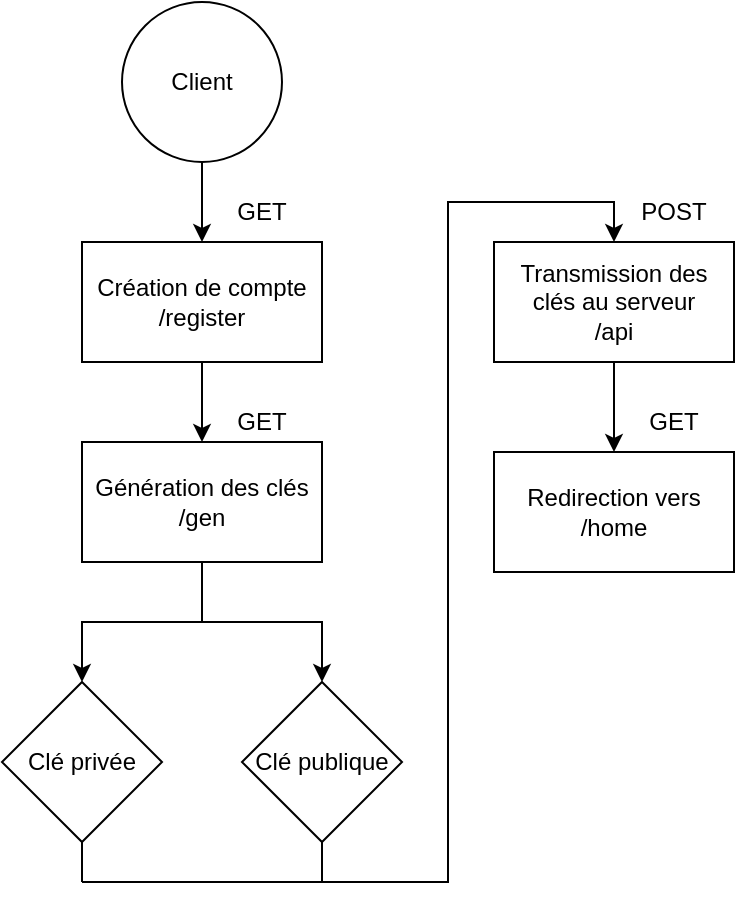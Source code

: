 <mxfile version="20.8.10" type="device"><diagram name="Page-1" id="OipLy7nlIqxTXy3K7Zh_"><mxGraphModel dx="1185" dy="640" grid="0" gridSize="10" guides="1" tooltips="1" connect="1" arrows="1" fold="1" page="1" pageScale="1" pageWidth="827" pageHeight="1169" math="0" shadow="0"><root><mxCell id="0"/><mxCell id="1" parent="0"/><mxCell id="6wa3nZCyruGAfoFyzpZr-4" style="edgeStyle=orthogonalEdgeStyle;rounded=0;orthogonalLoop=1;jettySize=auto;html=1;exitX=0.5;exitY=1;exitDx=0;exitDy=0;entryX=0.5;entryY=0;entryDx=0;entryDy=0;" edge="1" parent="1" source="6wa3nZCyruGAfoFyzpZr-2" target="6wa3nZCyruGAfoFyzpZr-3"><mxGeometry relative="1" as="geometry"/></mxCell><mxCell id="6wa3nZCyruGAfoFyzpZr-2" value="Client" style="ellipse;whiteSpace=wrap;html=1;aspect=fixed;" vertex="1" parent="1"><mxGeometry x="374" y="80" width="80" height="80" as="geometry"/></mxCell><mxCell id="6wa3nZCyruGAfoFyzpZr-6" style="edgeStyle=orthogonalEdgeStyle;rounded=0;orthogonalLoop=1;jettySize=auto;html=1;exitX=0.5;exitY=1;exitDx=0;exitDy=0;entryX=0.5;entryY=0;entryDx=0;entryDy=0;" edge="1" parent="1" source="6wa3nZCyruGAfoFyzpZr-3" target="6wa3nZCyruGAfoFyzpZr-5"><mxGeometry relative="1" as="geometry"/></mxCell><mxCell id="6wa3nZCyruGAfoFyzpZr-3" value="Création de compte&lt;br&gt;/register" style="rounded=0;whiteSpace=wrap;html=1;" vertex="1" parent="1"><mxGeometry x="354" y="200" width="120" height="60" as="geometry"/></mxCell><mxCell id="6wa3nZCyruGAfoFyzpZr-9" style="edgeStyle=orthogonalEdgeStyle;rounded=0;orthogonalLoop=1;jettySize=auto;html=1;exitX=0.5;exitY=1;exitDx=0;exitDy=0;entryX=0.5;entryY=0;entryDx=0;entryDy=0;" edge="1" parent="1" source="6wa3nZCyruGAfoFyzpZr-5" target="6wa3nZCyruGAfoFyzpZr-7"><mxGeometry relative="1" as="geometry"/></mxCell><mxCell id="6wa3nZCyruGAfoFyzpZr-10" style="edgeStyle=orthogonalEdgeStyle;rounded=0;orthogonalLoop=1;jettySize=auto;html=1;exitX=0.5;exitY=1;exitDx=0;exitDy=0;entryX=0.5;entryY=0;entryDx=0;entryDy=0;" edge="1" parent="1" source="6wa3nZCyruGAfoFyzpZr-5" target="6wa3nZCyruGAfoFyzpZr-8"><mxGeometry relative="1" as="geometry"/></mxCell><mxCell id="6wa3nZCyruGAfoFyzpZr-5" value="Génération des clés&lt;br&gt;/gen" style="rounded=0;whiteSpace=wrap;html=1;" vertex="1" parent="1"><mxGeometry x="354" y="300" width="120" height="60" as="geometry"/></mxCell><mxCell id="6wa3nZCyruGAfoFyzpZr-7" value="Clé privée" style="rhombus;whiteSpace=wrap;html=1;" vertex="1" parent="1"><mxGeometry x="314" y="420" width="80" height="80" as="geometry"/></mxCell><mxCell id="6wa3nZCyruGAfoFyzpZr-14" style="edgeStyle=orthogonalEdgeStyle;rounded=0;orthogonalLoop=1;jettySize=auto;html=1;exitX=0.5;exitY=1;exitDx=0;exitDy=0;entryX=0.5;entryY=0;entryDx=0;entryDy=0;" edge="1" parent="1" source="6wa3nZCyruGAfoFyzpZr-8" target="6wa3nZCyruGAfoFyzpZr-11"><mxGeometry relative="1" as="geometry"/></mxCell><mxCell id="6wa3nZCyruGAfoFyzpZr-8" value="Clé publique" style="rhombus;whiteSpace=wrap;html=1;" vertex="1" parent="1"><mxGeometry x="434" y="420" width="80" height="80" as="geometry"/></mxCell><mxCell id="6wa3nZCyruGAfoFyzpZr-19" style="edgeStyle=orthogonalEdgeStyle;rounded=0;orthogonalLoop=1;jettySize=auto;html=1;exitX=0.5;exitY=1;exitDx=0;exitDy=0;entryX=0.5;entryY=0;entryDx=0;entryDy=0;" edge="1" parent="1" source="6wa3nZCyruGAfoFyzpZr-11" target="6wa3nZCyruGAfoFyzpZr-18"><mxGeometry relative="1" as="geometry"/></mxCell><mxCell id="6wa3nZCyruGAfoFyzpZr-11" value="Transmission des clés au serveur&lt;br&gt;/api" style="rounded=0;whiteSpace=wrap;html=1;" vertex="1" parent="1"><mxGeometry x="560" y="200" width="120" height="60" as="geometry"/></mxCell><mxCell id="6wa3nZCyruGAfoFyzpZr-15" value="GET" style="text;html=1;strokeColor=none;fillColor=none;align=center;verticalAlign=middle;whiteSpace=wrap;rounded=0;" vertex="1" parent="1"><mxGeometry x="414" y="170" width="60" height="30" as="geometry"/></mxCell><mxCell id="6wa3nZCyruGAfoFyzpZr-16" value="GET" style="text;html=1;strokeColor=none;fillColor=none;align=center;verticalAlign=middle;whiteSpace=wrap;rounded=0;" vertex="1" parent="1"><mxGeometry x="414" y="275" width="60" height="30" as="geometry"/></mxCell><mxCell id="6wa3nZCyruGAfoFyzpZr-17" value="POST" style="text;html=1;strokeColor=none;fillColor=none;align=center;verticalAlign=middle;whiteSpace=wrap;rounded=0;" vertex="1" parent="1"><mxGeometry x="620" y="170" width="60" height="30" as="geometry"/></mxCell><mxCell id="6wa3nZCyruGAfoFyzpZr-18" value="Redirection vers /home" style="rounded=0;whiteSpace=wrap;html=1;" vertex="1" parent="1"><mxGeometry x="560" y="305" width="120" height="60" as="geometry"/></mxCell><mxCell id="6wa3nZCyruGAfoFyzpZr-21" value="" style="endArrow=none;html=1;rounded=0;" edge="1" parent="1"><mxGeometry width="50" height="50" relative="1" as="geometry"><mxPoint x="354" y="520" as="sourcePoint"/><mxPoint x="480" y="520" as="targetPoint"/></mxGeometry></mxCell><mxCell id="6wa3nZCyruGAfoFyzpZr-22" value="" style="endArrow=none;html=1;rounded=0;" edge="1" parent="1"><mxGeometry width="50" height="50" relative="1" as="geometry"><mxPoint x="354" y="500" as="sourcePoint"/><mxPoint x="354" y="520" as="targetPoint"/></mxGeometry></mxCell><mxCell id="6wa3nZCyruGAfoFyzpZr-24" value="GET" style="text;html=1;strokeColor=none;fillColor=none;align=center;verticalAlign=middle;whiteSpace=wrap;rounded=0;" vertex="1" parent="1"><mxGeometry x="620" y="275" width="60" height="30" as="geometry"/></mxCell></root></mxGraphModel></diagram></mxfile>